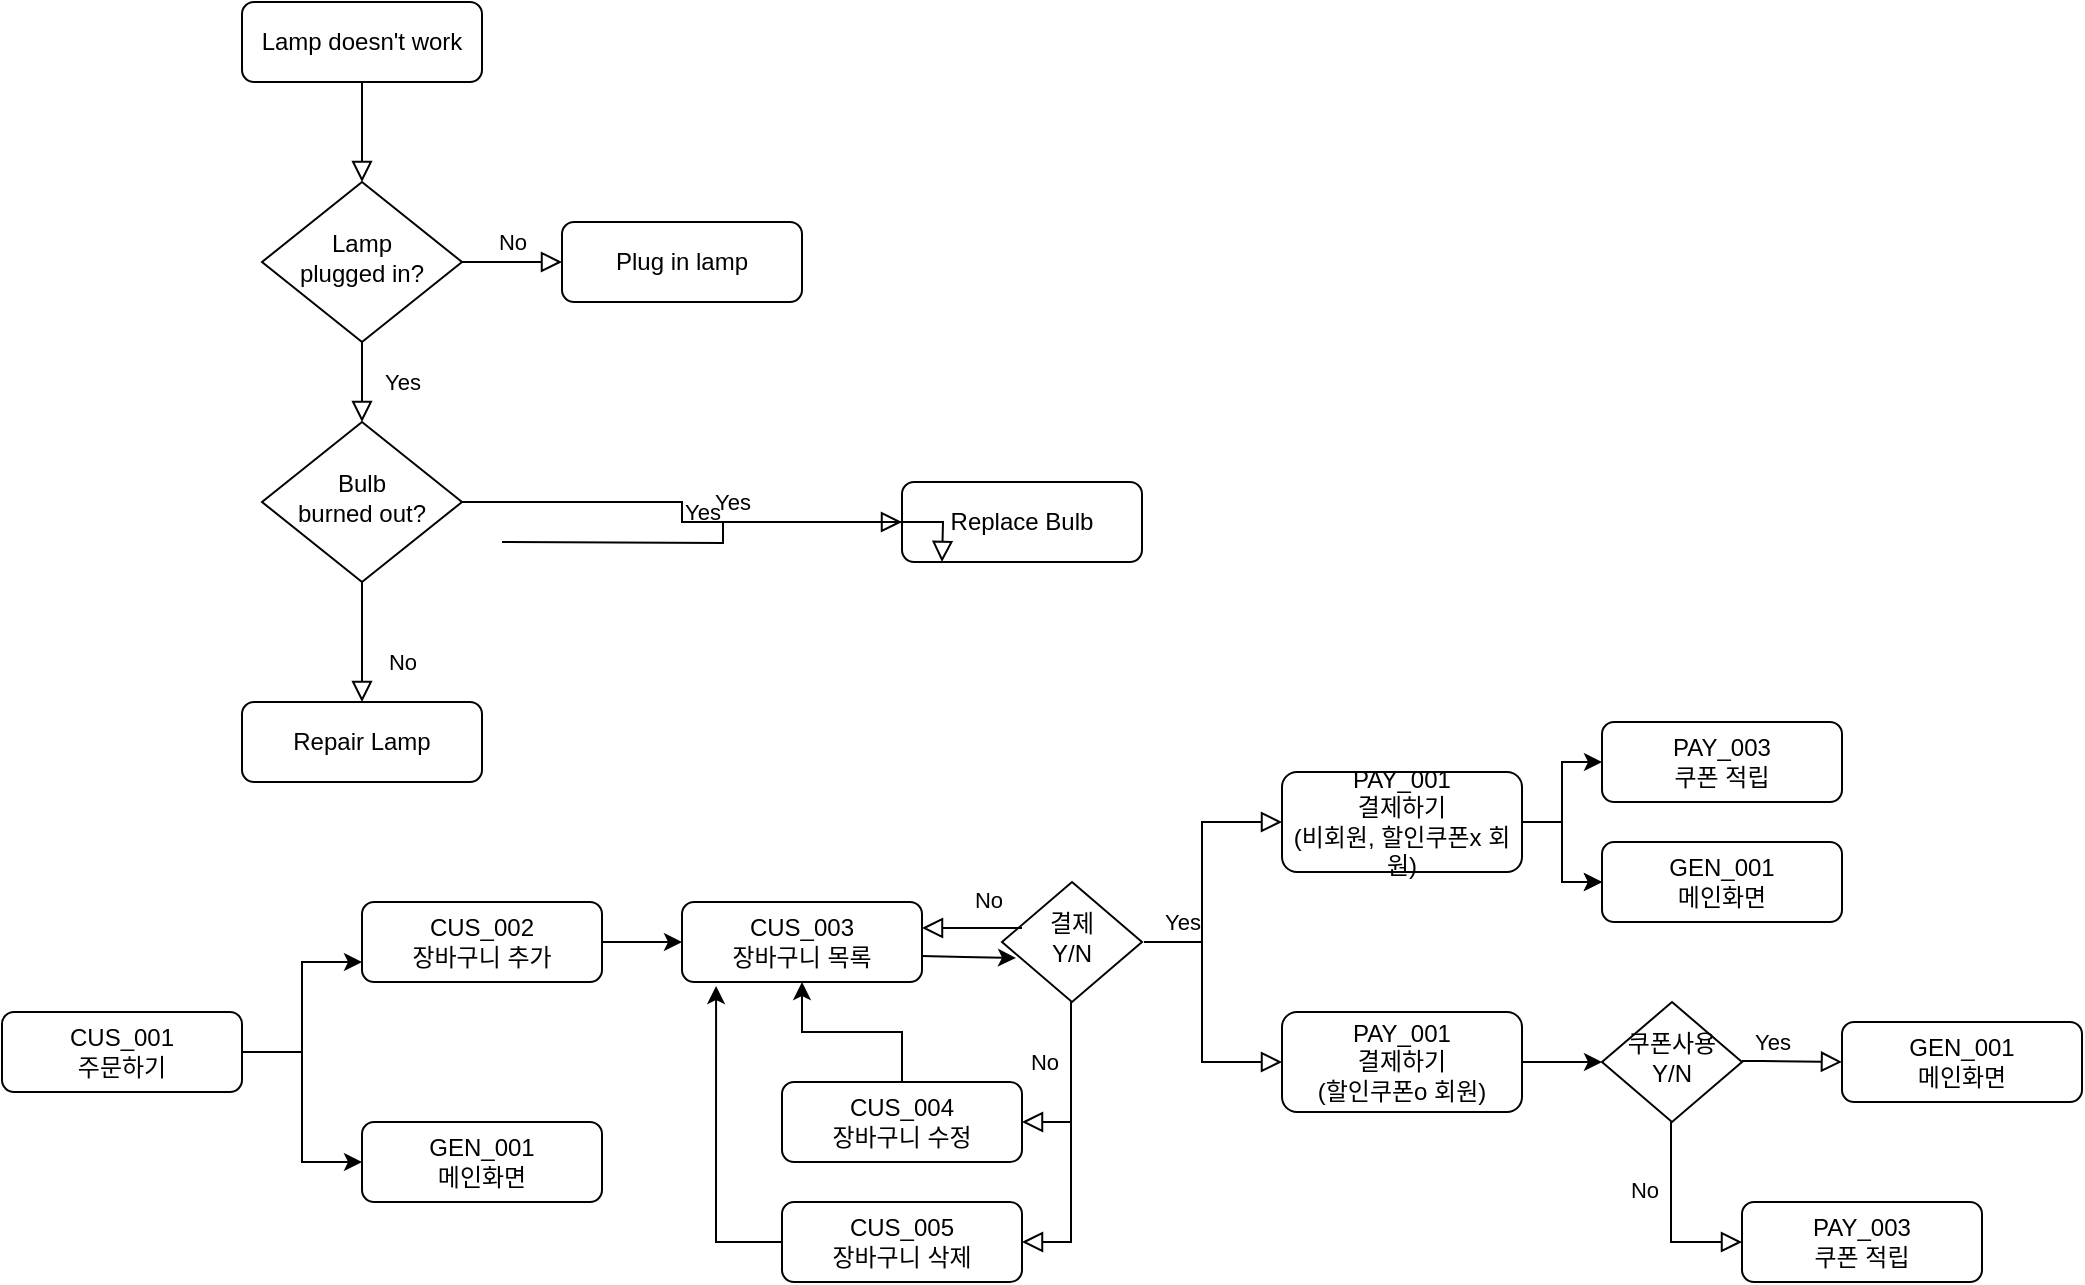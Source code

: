 <mxfile version="21.3.7" type="github">
  <diagram id="C5RBs43oDa-KdzZeNtuy" name="Page-1">
    <mxGraphModel dx="838" dy="549" grid="1" gridSize="10" guides="1" tooltips="1" connect="1" arrows="1" fold="1" page="1" pageScale="1" pageWidth="827" pageHeight="1169" math="0" shadow="0">
      <root>
        <mxCell id="WIyWlLk6GJQsqaUBKTNV-0" />
        <mxCell id="WIyWlLk6GJQsqaUBKTNV-1" parent="WIyWlLk6GJQsqaUBKTNV-0" />
        <mxCell id="WIyWlLk6GJQsqaUBKTNV-2" value="" style="rounded=0;html=1;jettySize=auto;orthogonalLoop=1;fontSize=11;endArrow=block;endFill=0;endSize=8;strokeWidth=1;shadow=0;labelBackgroundColor=none;edgeStyle=orthogonalEdgeStyle;" parent="WIyWlLk6GJQsqaUBKTNV-1" source="WIyWlLk6GJQsqaUBKTNV-3" target="WIyWlLk6GJQsqaUBKTNV-6" edge="1">
          <mxGeometry relative="1" as="geometry" />
        </mxCell>
        <mxCell id="WIyWlLk6GJQsqaUBKTNV-3" value="Lamp doesn&#39;t work" style="rounded=1;whiteSpace=wrap;html=1;fontSize=12;glass=0;strokeWidth=1;shadow=0;" parent="WIyWlLk6GJQsqaUBKTNV-1" vertex="1">
          <mxGeometry x="160" y="80" width="120" height="40" as="geometry" />
        </mxCell>
        <mxCell id="WIyWlLk6GJQsqaUBKTNV-4" value="Yes" style="rounded=0;html=1;jettySize=auto;orthogonalLoop=1;fontSize=11;endArrow=block;endFill=0;endSize=8;strokeWidth=1;shadow=0;labelBackgroundColor=none;edgeStyle=orthogonalEdgeStyle;" parent="WIyWlLk6GJQsqaUBKTNV-1" source="WIyWlLk6GJQsqaUBKTNV-6" target="WIyWlLk6GJQsqaUBKTNV-10" edge="1">
          <mxGeometry y="20" relative="1" as="geometry">
            <mxPoint as="offset" />
          </mxGeometry>
        </mxCell>
        <mxCell id="WIyWlLk6GJQsqaUBKTNV-5" value="No" style="edgeStyle=orthogonalEdgeStyle;rounded=0;html=1;jettySize=auto;orthogonalLoop=1;fontSize=11;endArrow=block;endFill=0;endSize=8;strokeWidth=1;shadow=0;labelBackgroundColor=none;" parent="WIyWlLk6GJQsqaUBKTNV-1" source="WIyWlLk6GJQsqaUBKTNV-6" target="WIyWlLk6GJQsqaUBKTNV-7" edge="1">
          <mxGeometry y="10" relative="1" as="geometry">
            <mxPoint as="offset" />
          </mxGeometry>
        </mxCell>
        <mxCell id="WIyWlLk6GJQsqaUBKTNV-6" value="Lamp&lt;br&gt;plugged in?" style="rhombus;whiteSpace=wrap;html=1;shadow=0;fontFamily=Helvetica;fontSize=12;align=center;strokeWidth=1;spacing=6;spacingTop=-4;" parent="WIyWlLk6GJQsqaUBKTNV-1" vertex="1">
          <mxGeometry x="170" y="170" width="100" height="80" as="geometry" />
        </mxCell>
        <mxCell id="WIyWlLk6GJQsqaUBKTNV-7" value="Plug in lamp" style="rounded=1;whiteSpace=wrap;html=1;fontSize=12;glass=0;strokeWidth=1;shadow=0;" parent="WIyWlLk6GJQsqaUBKTNV-1" vertex="1">
          <mxGeometry x="320" y="190" width="120" height="40" as="geometry" />
        </mxCell>
        <mxCell id="WIyWlLk6GJQsqaUBKTNV-8" value="No" style="rounded=0;html=1;jettySize=auto;orthogonalLoop=1;fontSize=11;endArrow=block;endFill=0;endSize=8;strokeWidth=1;shadow=0;labelBackgroundColor=none;edgeStyle=orthogonalEdgeStyle;" parent="WIyWlLk6GJQsqaUBKTNV-1" source="WIyWlLk6GJQsqaUBKTNV-10" target="WIyWlLk6GJQsqaUBKTNV-11" edge="1">
          <mxGeometry x="0.333" y="20" relative="1" as="geometry">
            <mxPoint as="offset" />
          </mxGeometry>
        </mxCell>
        <mxCell id="WIyWlLk6GJQsqaUBKTNV-9" value="Yes" style="edgeStyle=orthogonalEdgeStyle;rounded=0;html=1;jettySize=auto;orthogonalLoop=1;fontSize=11;endArrow=block;endFill=0;endSize=8;strokeWidth=1;shadow=0;labelBackgroundColor=none;" parent="WIyWlLk6GJQsqaUBKTNV-1" source="WIyWlLk6GJQsqaUBKTNV-10" target="WIyWlLk6GJQsqaUBKTNV-12" edge="1">
          <mxGeometry y="10" relative="1" as="geometry">
            <mxPoint as="offset" />
          </mxGeometry>
        </mxCell>
        <mxCell id="WIyWlLk6GJQsqaUBKTNV-10" value="Bulb&lt;br&gt;burned out?" style="rhombus;whiteSpace=wrap;html=1;shadow=0;fontFamily=Helvetica;fontSize=12;align=center;strokeWidth=1;spacing=6;spacingTop=-4;" parent="WIyWlLk6GJQsqaUBKTNV-1" vertex="1">
          <mxGeometry x="170" y="290" width="100" height="80" as="geometry" />
        </mxCell>
        <mxCell id="WIyWlLk6GJQsqaUBKTNV-11" value="Repair Lamp" style="rounded=1;whiteSpace=wrap;html=1;fontSize=12;glass=0;strokeWidth=1;shadow=0;" parent="WIyWlLk6GJQsqaUBKTNV-1" vertex="1">
          <mxGeometry x="160" y="430" width="120" height="40" as="geometry" />
        </mxCell>
        <mxCell id="WIyWlLk6GJQsqaUBKTNV-12" value="Replace Bulb" style="rounded=1;whiteSpace=wrap;html=1;fontSize=12;glass=0;strokeWidth=1;shadow=0;" parent="WIyWlLk6GJQsqaUBKTNV-1" vertex="1">
          <mxGeometry x="490" y="320" width="120" height="40" as="geometry" />
        </mxCell>
        <mxCell id="fLiGlrQUdpJ6qPqJCkA6-24" value="" style="edgeStyle=orthogonalEdgeStyle;rounded=0;orthogonalLoop=1;jettySize=auto;html=1;entryX=0.5;entryY=1;entryDx=0;entryDy=0;" edge="1" parent="WIyWlLk6GJQsqaUBKTNV-1" source="fLiGlrQUdpJ6qPqJCkA6-0" target="fLiGlrQUdpJ6qPqJCkA6-1">
          <mxGeometry relative="1" as="geometry" />
        </mxCell>
        <mxCell id="fLiGlrQUdpJ6qPqJCkA6-0" value="CUS_004&lt;br&gt;장바구니 수정" style="rounded=1;whiteSpace=wrap;html=1;fontSize=12;glass=0;strokeWidth=1;shadow=0;" vertex="1" parent="WIyWlLk6GJQsqaUBKTNV-1">
          <mxGeometry x="430" y="620" width="120" height="40" as="geometry" />
        </mxCell>
        <mxCell id="fLiGlrQUdpJ6qPqJCkA6-12" value="" style="edgeStyle=orthogonalEdgeStyle;rounded=0;orthogonalLoop=1;jettySize=auto;html=1;entryX=0.1;entryY=0.633;entryDx=0;entryDy=0;entryPerimeter=0;" edge="1" parent="WIyWlLk6GJQsqaUBKTNV-1" target="fLiGlrQUdpJ6qPqJCkA6-10">
          <mxGeometry relative="1" as="geometry">
            <mxPoint x="500" y="557" as="sourcePoint" />
            <mxPoint x="540" y="557" as="targetPoint" />
          </mxGeometry>
        </mxCell>
        <mxCell id="fLiGlrQUdpJ6qPqJCkA6-1" value="CUS_003&lt;br&gt;장바구니 목록" style="rounded=1;whiteSpace=wrap;html=1;fontSize=12;glass=0;strokeWidth=1;shadow=0;" vertex="1" parent="WIyWlLk6GJQsqaUBKTNV-1">
          <mxGeometry x="380" y="530" width="120" height="40" as="geometry" />
        </mxCell>
        <mxCell id="fLiGlrQUdpJ6qPqJCkA6-2" value="GEN_001&lt;br&gt;메인화면" style="rounded=1;whiteSpace=wrap;html=1;fontSize=12;glass=0;strokeWidth=1;shadow=0;" vertex="1" parent="WIyWlLk6GJQsqaUBKTNV-1">
          <mxGeometry x="220" y="640" width="120" height="40" as="geometry" />
        </mxCell>
        <mxCell id="fLiGlrQUdpJ6qPqJCkA6-11" value="" style="edgeStyle=orthogonalEdgeStyle;rounded=0;orthogonalLoop=1;jettySize=auto;html=1;" edge="1" parent="WIyWlLk6GJQsqaUBKTNV-1" source="fLiGlrQUdpJ6qPqJCkA6-3" target="fLiGlrQUdpJ6qPqJCkA6-1">
          <mxGeometry relative="1" as="geometry" />
        </mxCell>
        <mxCell id="fLiGlrQUdpJ6qPqJCkA6-3" value="CUS_002&lt;br&gt;장바구니 추가" style="rounded=1;whiteSpace=wrap;html=1;fontSize=12;glass=0;strokeWidth=1;shadow=0;" vertex="1" parent="WIyWlLk6GJQsqaUBKTNV-1">
          <mxGeometry x="220" y="530" width="120" height="40" as="geometry" />
        </mxCell>
        <mxCell id="fLiGlrQUdpJ6qPqJCkA6-8" value="" style="edgeStyle=orthogonalEdgeStyle;rounded=0;orthogonalLoop=1;jettySize=auto;html=1;" edge="1" parent="WIyWlLk6GJQsqaUBKTNV-1" source="fLiGlrQUdpJ6qPqJCkA6-4" target="fLiGlrQUdpJ6qPqJCkA6-3">
          <mxGeometry relative="1" as="geometry">
            <Array as="points">
              <mxPoint x="190" y="605" />
              <mxPoint x="190" y="560" />
            </Array>
          </mxGeometry>
        </mxCell>
        <mxCell id="fLiGlrQUdpJ6qPqJCkA6-9" style="edgeStyle=orthogonalEdgeStyle;rounded=0;orthogonalLoop=1;jettySize=auto;html=1;entryX=0;entryY=0.5;entryDx=0;entryDy=0;" edge="1" parent="WIyWlLk6GJQsqaUBKTNV-1" source="fLiGlrQUdpJ6qPqJCkA6-4" target="fLiGlrQUdpJ6qPqJCkA6-2">
          <mxGeometry relative="1" as="geometry" />
        </mxCell>
        <mxCell id="fLiGlrQUdpJ6qPqJCkA6-4" value="CUS_001&lt;br&gt;주문하기" style="rounded=1;whiteSpace=wrap;html=1;fontSize=12;glass=0;strokeWidth=1;shadow=0;" vertex="1" parent="WIyWlLk6GJQsqaUBKTNV-1">
          <mxGeometry x="40" y="585" width="120" height="40" as="geometry" />
        </mxCell>
        <mxCell id="fLiGlrQUdpJ6qPqJCkA6-10" value="결제&lt;br&gt;Y/N" style="rhombus;whiteSpace=wrap;html=1;shadow=0;fontFamily=Helvetica;fontSize=12;align=center;strokeWidth=1;spacing=6;spacingTop=-4;" vertex="1" parent="WIyWlLk6GJQsqaUBKTNV-1">
          <mxGeometry x="540" y="520" width="70" height="60" as="geometry" />
        </mxCell>
        <mxCell id="fLiGlrQUdpJ6qPqJCkA6-13" value="Yes" style="edgeStyle=orthogonalEdgeStyle;rounded=0;html=1;jettySize=auto;orthogonalLoop=1;fontSize=11;endArrow=block;endFill=0;endSize=8;strokeWidth=1;shadow=0;labelBackgroundColor=none;entryX=0;entryY=0.5;entryDx=0;entryDy=0;" edge="1" parent="WIyWlLk6GJQsqaUBKTNV-1" target="fLiGlrQUdpJ6qPqJCkA6-21">
          <mxGeometry x="-0.395" y="10" relative="1" as="geometry">
            <mxPoint as="offset" />
            <mxPoint x="611" y="550" as="sourcePoint" />
            <mxPoint x="680" y="510" as="targetPoint" />
            <Array as="points">
              <mxPoint x="640" y="550" />
              <mxPoint x="640" y="490" />
            </Array>
          </mxGeometry>
        </mxCell>
        <mxCell id="fLiGlrQUdpJ6qPqJCkA6-14" value="Yes" style="edgeStyle=orthogonalEdgeStyle;rounded=0;html=1;jettySize=auto;orthogonalLoop=1;fontSize=11;endArrow=block;endFill=0;endSize=8;strokeWidth=1;shadow=0;labelBackgroundColor=none;" edge="1" parent="WIyWlLk6GJQsqaUBKTNV-1">
          <mxGeometry y="10" relative="1" as="geometry">
            <mxPoint as="offset" />
            <mxPoint x="290" y="350" as="sourcePoint" />
            <mxPoint x="510" y="360" as="targetPoint" />
          </mxGeometry>
        </mxCell>
        <mxCell id="fLiGlrQUdpJ6qPqJCkA6-15" value="No" style="rounded=0;html=1;jettySize=auto;orthogonalLoop=1;fontSize=11;endArrow=block;endFill=0;endSize=8;strokeWidth=1;shadow=0;labelBackgroundColor=none;edgeStyle=orthogonalEdgeStyle;" edge="1" parent="WIyWlLk6GJQsqaUBKTNV-1">
          <mxGeometry x="-0.298" y="-14" relative="1" as="geometry">
            <mxPoint as="offset" />
            <mxPoint x="574.5" y="580" as="sourcePoint" />
            <mxPoint x="550" y="640" as="targetPoint" />
            <Array as="points">
              <mxPoint x="575" y="640" />
            </Array>
          </mxGeometry>
        </mxCell>
        <mxCell id="fLiGlrQUdpJ6qPqJCkA6-25" style="edgeStyle=orthogonalEdgeStyle;rounded=0;orthogonalLoop=1;jettySize=auto;html=1;entryX=0.142;entryY=1.05;entryDx=0;entryDy=0;entryPerimeter=0;" edge="1" parent="WIyWlLk6GJQsqaUBKTNV-1" source="fLiGlrQUdpJ6qPqJCkA6-16" target="fLiGlrQUdpJ6qPqJCkA6-1">
          <mxGeometry relative="1" as="geometry">
            <Array as="points">
              <mxPoint x="397" y="700" />
            </Array>
          </mxGeometry>
        </mxCell>
        <mxCell id="fLiGlrQUdpJ6qPqJCkA6-16" value="CUS_005&lt;br&gt;장바구니 삭제" style="rounded=1;whiteSpace=wrap;html=1;fontSize=12;glass=0;strokeWidth=1;shadow=0;" vertex="1" parent="WIyWlLk6GJQsqaUBKTNV-1">
          <mxGeometry x="430" y="680" width="120" height="40" as="geometry" />
        </mxCell>
        <mxCell id="fLiGlrQUdpJ6qPqJCkA6-18" value="" style="rounded=0;html=1;jettySize=auto;orthogonalLoop=1;fontSize=11;endArrow=block;endFill=0;endSize=8;strokeWidth=1;shadow=0;labelBackgroundColor=none;edgeStyle=orthogonalEdgeStyle;entryX=1;entryY=0.5;entryDx=0;entryDy=0;" edge="1" parent="WIyWlLk6GJQsqaUBKTNV-1" target="fLiGlrQUdpJ6qPqJCkA6-16">
          <mxGeometry x="-0.064" y="-74" relative="1" as="geometry">
            <mxPoint as="offset" />
            <mxPoint x="574.5" y="640" as="sourcePoint" />
            <mxPoint x="600" y="700" as="targetPoint" />
            <Array as="points">
              <mxPoint x="575" y="700" />
              <mxPoint x="560" y="700" />
            </Array>
          </mxGeometry>
        </mxCell>
        <mxCell id="fLiGlrQUdpJ6qPqJCkA6-32" value="" style="edgeStyle=orthogonalEdgeStyle;rounded=0;orthogonalLoop=1;jettySize=auto;html=1;" edge="1" parent="WIyWlLk6GJQsqaUBKTNV-1" source="fLiGlrQUdpJ6qPqJCkA6-21" target="fLiGlrQUdpJ6qPqJCkA6-27">
          <mxGeometry relative="1" as="geometry" />
        </mxCell>
        <mxCell id="fLiGlrQUdpJ6qPqJCkA6-33" value="" style="edgeStyle=orthogonalEdgeStyle;rounded=0;orthogonalLoop=1;jettySize=auto;html=1;" edge="1" parent="WIyWlLk6GJQsqaUBKTNV-1" source="fLiGlrQUdpJ6qPqJCkA6-21" target="fLiGlrQUdpJ6qPqJCkA6-27">
          <mxGeometry relative="1" as="geometry" />
        </mxCell>
        <mxCell id="fLiGlrQUdpJ6qPqJCkA6-34" style="edgeStyle=orthogonalEdgeStyle;rounded=0;orthogonalLoop=1;jettySize=auto;html=1;entryX=0;entryY=0.5;entryDx=0;entryDy=0;" edge="1" parent="WIyWlLk6GJQsqaUBKTNV-1" source="fLiGlrQUdpJ6qPqJCkA6-21" target="fLiGlrQUdpJ6qPqJCkA6-22">
          <mxGeometry relative="1" as="geometry" />
        </mxCell>
        <mxCell id="fLiGlrQUdpJ6qPqJCkA6-21" value="PAY_001&lt;br&gt;결제하기&lt;br&gt;(비회원, 할인쿠폰x 회원)" style="rounded=1;whiteSpace=wrap;html=1;fontSize=12;glass=0;strokeWidth=1;shadow=0;" vertex="1" parent="WIyWlLk6GJQsqaUBKTNV-1">
          <mxGeometry x="680" y="465" width="120" height="50" as="geometry" />
        </mxCell>
        <mxCell id="fLiGlrQUdpJ6qPqJCkA6-22" value="PAY_003&lt;br&gt;쿠폰 적립" style="rounded=1;whiteSpace=wrap;html=1;fontSize=12;glass=0;strokeWidth=1;shadow=0;" vertex="1" parent="WIyWlLk6GJQsqaUBKTNV-1">
          <mxGeometry x="840" y="440" width="120" height="40" as="geometry" />
        </mxCell>
        <mxCell id="fLiGlrQUdpJ6qPqJCkA6-36" value="" style="edgeStyle=orthogonalEdgeStyle;rounded=0;orthogonalLoop=1;jettySize=auto;html=1;" edge="1" parent="WIyWlLk6GJQsqaUBKTNV-1" source="fLiGlrQUdpJ6qPqJCkA6-26" target="fLiGlrQUdpJ6qPqJCkA6-35">
          <mxGeometry relative="1" as="geometry" />
        </mxCell>
        <mxCell id="fLiGlrQUdpJ6qPqJCkA6-26" value="PAY_001&lt;br&gt;결제하기&lt;br&gt;(할인쿠폰o 회원)" style="rounded=1;whiteSpace=wrap;html=1;fontSize=12;glass=0;strokeWidth=1;shadow=0;" vertex="1" parent="WIyWlLk6GJQsqaUBKTNV-1">
          <mxGeometry x="680" y="585" width="120" height="50" as="geometry" />
        </mxCell>
        <mxCell id="fLiGlrQUdpJ6qPqJCkA6-27" value="GEN_001&lt;br&gt;메인화면" style="rounded=1;whiteSpace=wrap;html=1;fontSize=12;glass=0;strokeWidth=1;shadow=0;" vertex="1" parent="WIyWlLk6GJQsqaUBKTNV-1">
          <mxGeometry x="840" y="500" width="120" height="40" as="geometry" />
        </mxCell>
        <mxCell id="fLiGlrQUdpJ6qPqJCkA6-29" value="" style="edgeStyle=orthogonalEdgeStyle;rounded=0;html=1;jettySize=auto;orthogonalLoop=1;fontSize=11;endArrow=block;endFill=0;endSize=8;strokeWidth=1;shadow=0;labelBackgroundColor=none;" edge="1" parent="WIyWlLk6GJQsqaUBKTNV-1">
          <mxGeometry x="0.467" y="-50" relative="1" as="geometry">
            <mxPoint as="offset" />
            <mxPoint x="640" y="550" as="sourcePoint" />
            <mxPoint x="680" y="610" as="targetPoint" />
            <Array as="points">
              <mxPoint x="640" y="610" />
              <mxPoint x="680" y="610" />
            </Array>
          </mxGeometry>
        </mxCell>
        <mxCell id="fLiGlrQUdpJ6qPqJCkA6-35" value="쿠폰사용&lt;br&gt;Y/N" style="rhombus;whiteSpace=wrap;html=1;shadow=0;fontFamily=Helvetica;fontSize=12;align=center;strokeWidth=1;spacing=6;spacingTop=-4;" vertex="1" parent="WIyWlLk6GJQsqaUBKTNV-1">
          <mxGeometry x="840" y="580" width="70" height="60" as="geometry" />
        </mxCell>
        <mxCell id="fLiGlrQUdpJ6qPqJCkA6-37" value="Yes" style="edgeStyle=orthogonalEdgeStyle;rounded=0;html=1;jettySize=auto;orthogonalLoop=1;fontSize=11;endArrow=block;endFill=0;endSize=8;strokeWidth=1;shadow=0;labelBackgroundColor=none;" edge="1" parent="WIyWlLk6GJQsqaUBKTNV-1">
          <mxGeometry x="-0.395" y="10" relative="1" as="geometry">
            <mxPoint as="offset" />
            <mxPoint x="910" y="609.5" as="sourcePoint" />
            <mxPoint x="960" y="610" as="targetPoint" />
            <Array as="points">
              <mxPoint x="920" y="609.5" />
              <mxPoint x="920" y="609.5" />
            </Array>
          </mxGeometry>
        </mxCell>
        <mxCell id="fLiGlrQUdpJ6qPqJCkA6-38" value="No" style="rounded=0;html=1;jettySize=auto;orthogonalLoop=1;fontSize=11;endArrow=block;endFill=0;endSize=8;strokeWidth=1;shadow=0;labelBackgroundColor=none;edgeStyle=orthogonalEdgeStyle;" edge="1" parent="WIyWlLk6GJQsqaUBKTNV-1">
          <mxGeometry x="-0.298" y="-14" relative="1" as="geometry">
            <mxPoint as="offset" />
            <mxPoint x="874.5" y="640" as="sourcePoint" />
            <mxPoint x="910" y="700" as="targetPoint" />
            <Array as="points">
              <mxPoint x="874.25" y="700" />
            </Array>
          </mxGeometry>
        </mxCell>
        <mxCell id="fLiGlrQUdpJ6qPqJCkA6-39" value="No" style="rounded=0;html=1;jettySize=auto;orthogonalLoop=1;fontSize=11;endArrow=block;endFill=0;endSize=8;strokeWidth=1;shadow=0;labelBackgroundColor=none;edgeStyle=orthogonalEdgeStyle;" edge="1" parent="WIyWlLk6GJQsqaUBKTNV-1">
          <mxGeometry x="-0.298" y="-14" relative="1" as="geometry">
            <mxPoint as="offset" />
            <mxPoint x="550" y="543" as="sourcePoint" />
            <mxPoint x="500" y="543" as="targetPoint" />
            <Array as="points">
              <mxPoint x="500" y="543" />
            </Array>
          </mxGeometry>
        </mxCell>
        <mxCell id="fLiGlrQUdpJ6qPqJCkA6-40" value="GEN_001&lt;br&gt;메인화면" style="rounded=1;whiteSpace=wrap;html=1;fontSize=12;glass=0;strokeWidth=1;shadow=0;" vertex="1" parent="WIyWlLk6GJQsqaUBKTNV-1">
          <mxGeometry x="960" y="590" width="120" height="40" as="geometry" />
        </mxCell>
        <mxCell id="fLiGlrQUdpJ6qPqJCkA6-41" value="PAY_003&lt;br&gt;쿠폰 적립" style="rounded=1;whiteSpace=wrap;html=1;fontSize=12;glass=0;strokeWidth=1;shadow=0;" vertex="1" parent="WIyWlLk6GJQsqaUBKTNV-1">
          <mxGeometry x="910" y="680" width="120" height="40" as="geometry" />
        </mxCell>
      </root>
    </mxGraphModel>
  </diagram>
</mxfile>
